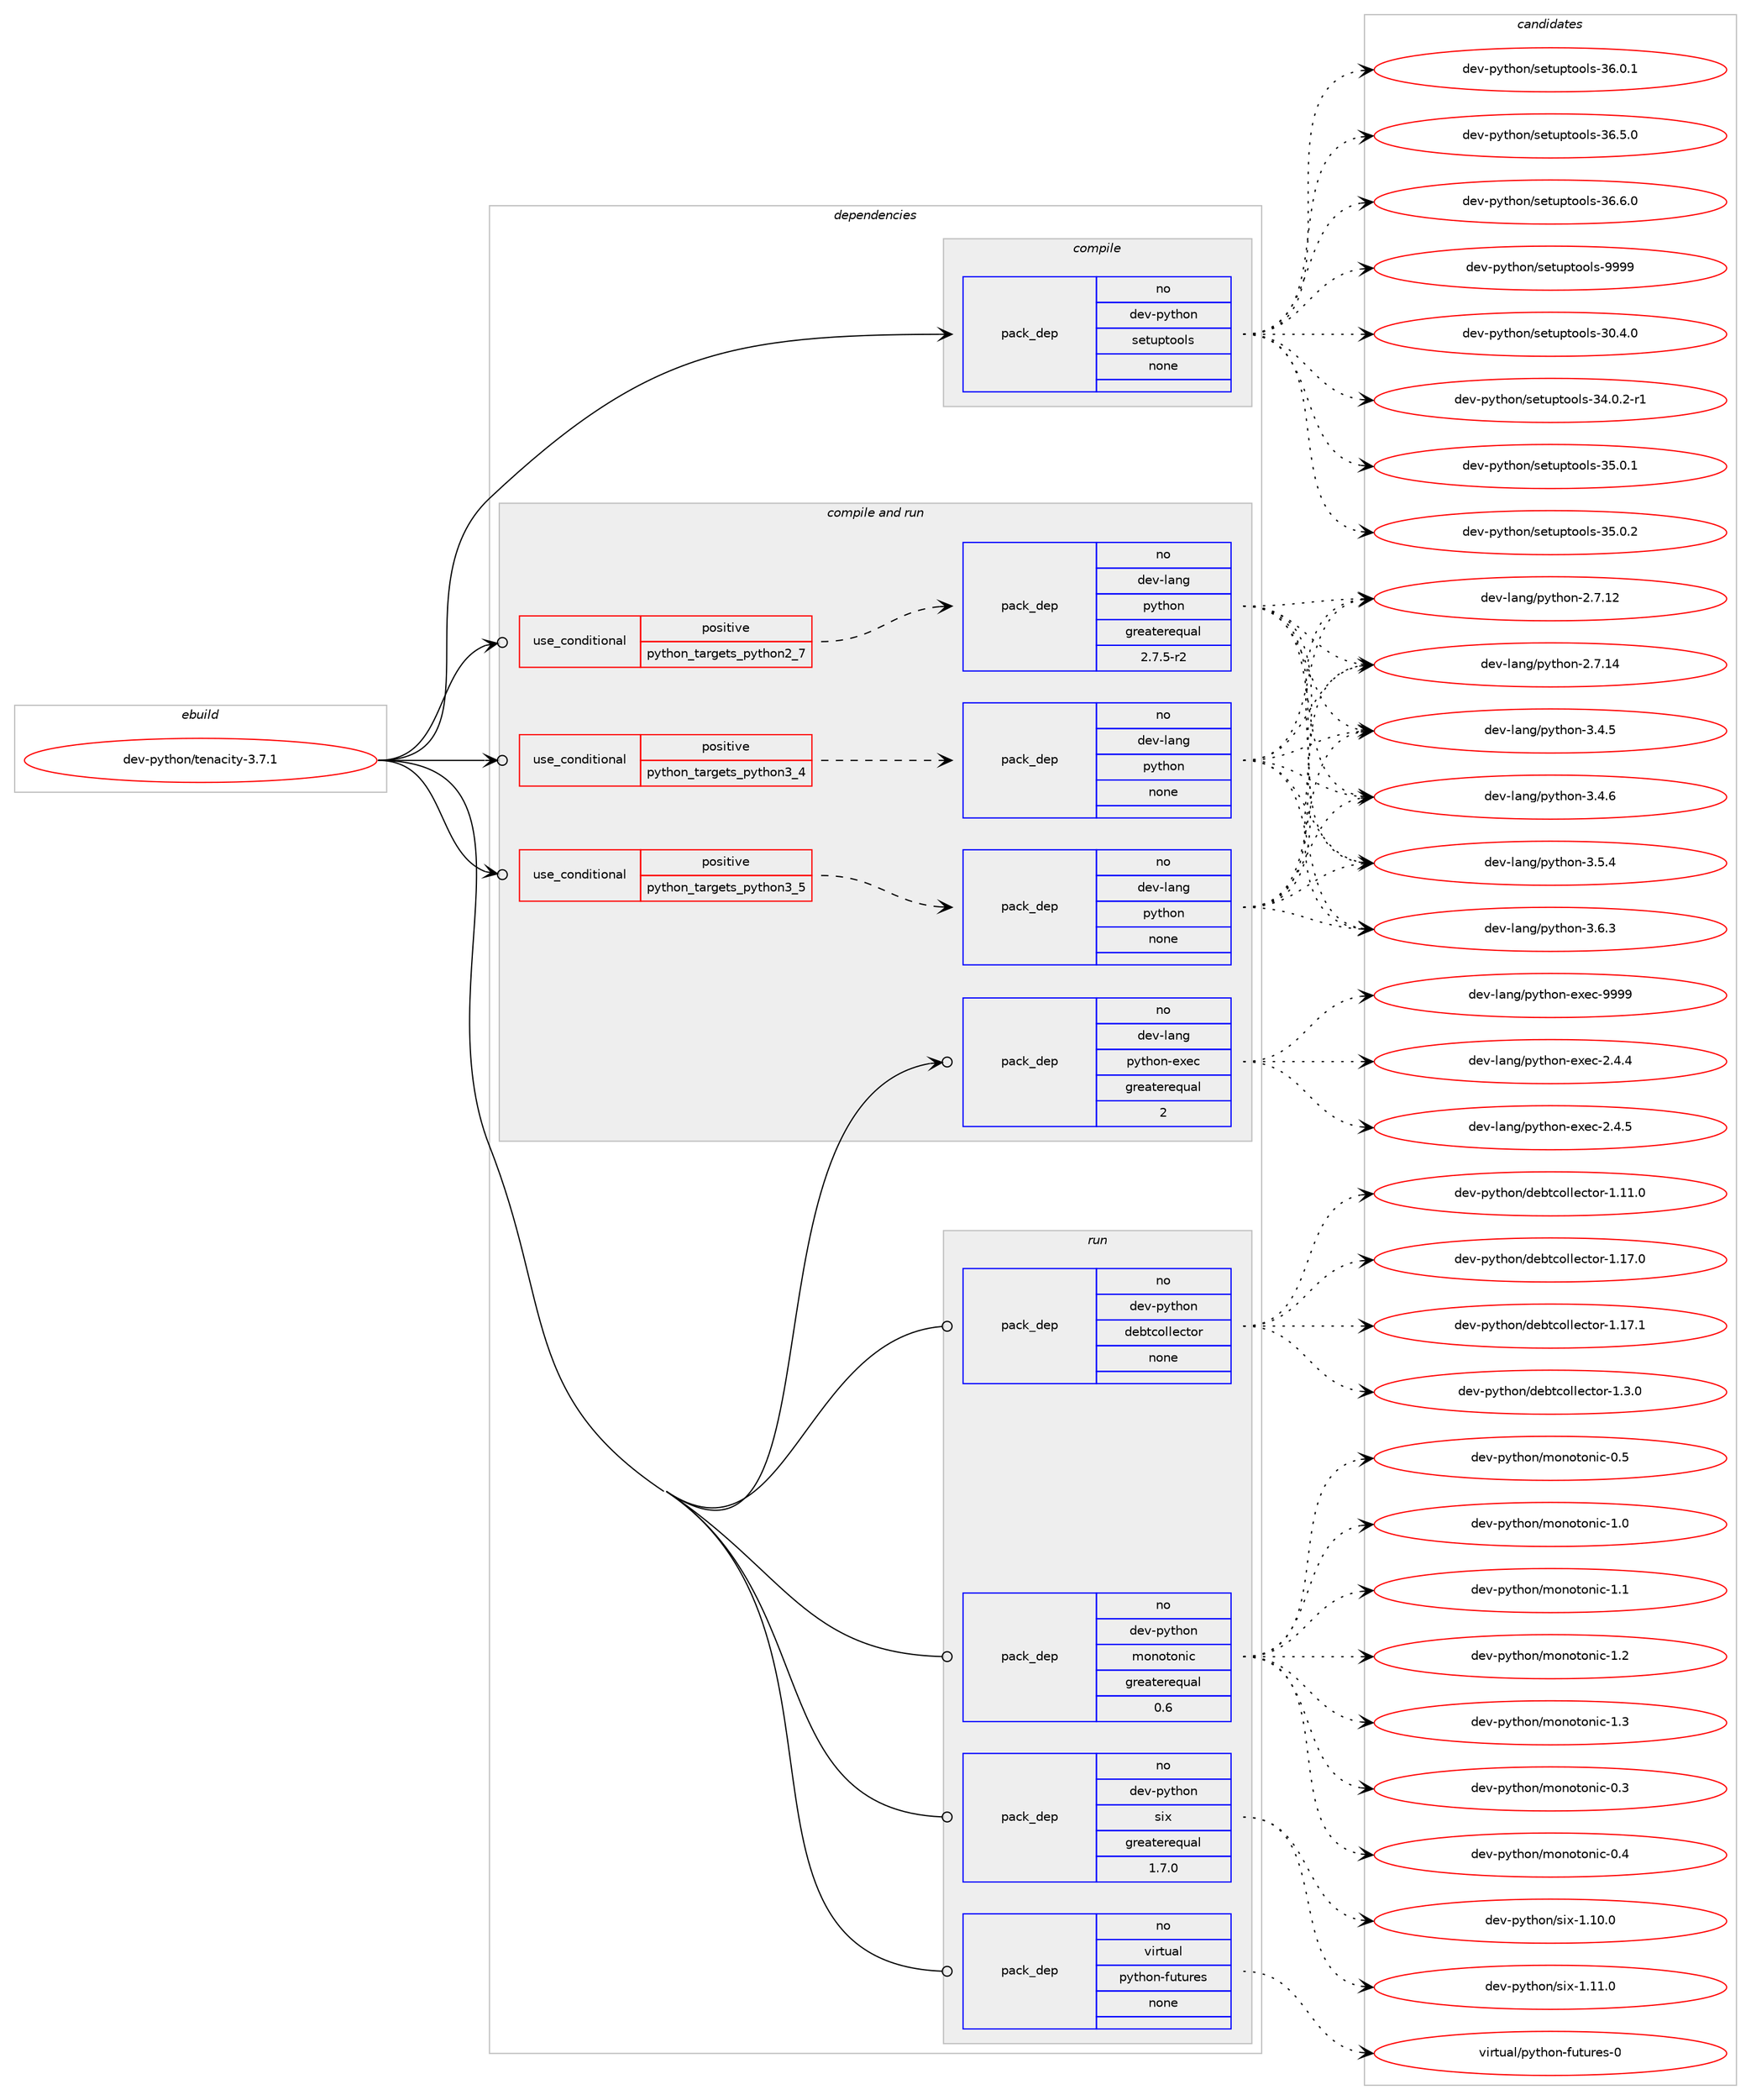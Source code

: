 digraph prolog {

# *************
# Graph options
# *************

newrank=true;
concentrate=true;
compound=true;
graph [rankdir=LR,fontname=Helvetica,fontsize=10,ranksep=1.5];#, ranksep=2.5, nodesep=0.2];
edge  [arrowhead=vee];
node  [fontname=Helvetica,fontsize=10];

# **********
# The ebuild
# **********

subgraph cluster_leftcol {
color=gray;
rank=same;
label=<<i>ebuild</i>>;
id [label="dev-python/tenacity-3.7.1", color=red, width=4, href="../dev-python/tenacity-3.7.1.svg"];
}

# ****************
# The dependencies
# ****************

subgraph cluster_midcol {
color=gray;
label=<<i>dependencies</i>>;
subgraph cluster_compile {
fillcolor="#eeeeee";
style=filled;
label=<<i>compile</i>>;
subgraph pack143624 {
dependency190218 [label=<<TABLE BORDER="0" CELLBORDER="1" CELLSPACING="0" CELLPADDING="4" WIDTH="220"><TR><TD ROWSPAN="6" CELLPADDING="30">pack_dep</TD></TR><TR><TD WIDTH="110">no</TD></TR><TR><TD>dev-python</TD></TR><TR><TD>setuptools</TD></TR><TR><TD>none</TD></TR><TR><TD></TD></TR></TABLE>>, shape=none, color=blue];
}
id:e -> dependency190218:w [weight=20,style="solid",arrowhead="vee"];
}
subgraph cluster_compileandrun {
fillcolor="#eeeeee";
style=filled;
label=<<i>compile and run</i>>;
subgraph cond42638 {
dependency190219 [label=<<TABLE BORDER="0" CELLBORDER="1" CELLSPACING="0" CELLPADDING="4"><TR><TD ROWSPAN="3" CELLPADDING="10">use_conditional</TD></TR><TR><TD>positive</TD></TR><TR><TD>python_targets_python2_7</TD></TR></TABLE>>, shape=none, color=red];
subgraph pack143625 {
dependency190220 [label=<<TABLE BORDER="0" CELLBORDER="1" CELLSPACING="0" CELLPADDING="4" WIDTH="220"><TR><TD ROWSPAN="6" CELLPADDING="30">pack_dep</TD></TR><TR><TD WIDTH="110">no</TD></TR><TR><TD>dev-lang</TD></TR><TR><TD>python</TD></TR><TR><TD>greaterequal</TD></TR><TR><TD>2.7.5-r2</TD></TR></TABLE>>, shape=none, color=blue];
}
dependency190219:e -> dependency190220:w [weight=20,style="dashed",arrowhead="vee"];
}
id:e -> dependency190219:w [weight=20,style="solid",arrowhead="odotvee"];
subgraph cond42639 {
dependency190221 [label=<<TABLE BORDER="0" CELLBORDER="1" CELLSPACING="0" CELLPADDING="4"><TR><TD ROWSPAN="3" CELLPADDING="10">use_conditional</TD></TR><TR><TD>positive</TD></TR><TR><TD>python_targets_python3_4</TD></TR></TABLE>>, shape=none, color=red];
subgraph pack143626 {
dependency190222 [label=<<TABLE BORDER="0" CELLBORDER="1" CELLSPACING="0" CELLPADDING="4" WIDTH="220"><TR><TD ROWSPAN="6" CELLPADDING="30">pack_dep</TD></TR><TR><TD WIDTH="110">no</TD></TR><TR><TD>dev-lang</TD></TR><TR><TD>python</TD></TR><TR><TD>none</TD></TR><TR><TD></TD></TR></TABLE>>, shape=none, color=blue];
}
dependency190221:e -> dependency190222:w [weight=20,style="dashed",arrowhead="vee"];
}
id:e -> dependency190221:w [weight=20,style="solid",arrowhead="odotvee"];
subgraph cond42640 {
dependency190223 [label=<<TABLE BORDER="0" CELLBORDER="1" CELLSPACING="0" CELLPADDING="4"><TR><TD ROWSPAN="3" CELLPADDING="10">use_conditional</TD></TR><TR><TD>positive</TD></TR><TR><TD>python_targets_python3_5</TD></TR></TABLE>>, shape=none, color=red];
subgraph pack143627 {
dependency190224 [label=<<TABLE BORDER="0" CELLBORDER="1" CELLSPACING="0" CELLPADDING="4" WIDTH="220"><TR><TD ROWSPAN="6" CELLPADDING="30">pack_dep</TD></TR><TR><TD WIDTH="110">no</TD></TR><TR><TD>dev-lang</TD></TR><TR><TD>python</TD></TR><TR><TD>none</TD></TR><TR><TD></TD></TR></TABLE>>, shape=none, color=blue];
}
dependency190223:e -> dependency190224:w [weight=20,style="dashed",arrowhead="vee"];
}
id:e -> dependency190223:w [weight=20,style="solid",arrowhead="odotvee"];
subgraph pack143628 {
dependency190225 [label=<<TABLE BORDER="0" CELLBORDER="1" CELLSPACING="0" CELLPADDING="4" WIDTH="220"><TR><TD ROWSPAN="6" CELLPADDING="30">pack_dep</TD></TR><TR><TD WIDTH="110">no</TD></TR><TR><TD>dev-lang</TD></TR><TR><TD>python-exec</TD></TR><TR><TD>greaterequal</TD></TR><TR><TD>2</TD></TR></TABLE>>, shape=none, color=blue];
}
id:e -> dependency190225:w [weight=20,style="solid",arrowhead="odotvee"];
}
subgraph cluster_run {
fillcolor="#eeeeee";
style=filled;
label=<<i>run</i>>;
subgraph pack143629 {
dependency190226 [label=<<TABLE BORDER="0" CELLBORDER="1" CELLSPACING="0" CELLPADDING="4" WIDTH="220"><TR><TD ROWSPAN="6" CELLPADDING="30">pack_dep</TD></TR><TR><TD WIDTH="110">no</TD></TR><TR><TD>dev-python</TD></TR><TR><TD>debtcollector</TD></TR><TR><TD>none</TD></TR><TR><TD></TD></TR></TABLE>>, shape=none, color=blue];
}
id:e -> dependency190226:w [weight=20,style="solid",arrowhead="odot"];
subgraph pack143630 {
dependency190227 [label=<<TABLE BORDER="0" CELLBORDER="1" CELLSPACING="0" CELLPADDING="4" WIDTH="220"><TR><TD ROWSPAN="6" CELLPADDING="30">pack_dep</TD></TR><TR><TD WIDTH="110">no</TD></TR><TR><TD>dev-python</TD></TR><TR><TD>monotonic</TD></TR><TR><TD>greaterequal</TD></TR><TR><TD>0.6</TD></TR></TABLE>>, shape=none, color=blue];
}
id:e -> dependency190227:w [weight=20,style="solid",arrowhead="odot"];
subgraph pack143631 {
dependency190228 [label=<<TABLE BORDER="0" CELLBORDER="1" CELLSPACING="0" CELLPADDING="4" WIDTH="220"><TR><TD ROWSPAN="6" CELLPADDING="30">pack_dep</TD></TR><TR><TD WIDTH="110">no</TD></TR><TR><TD>dev-python</TD></TR><TR><TD>six</TD></TR><TR><TD>greaterequal</TD></TR><TR><TD>1.7.0</TD></TR></TABLE>>, shape=none, color=blue];
}
id:e -> dependency190228:w [weight=20,style="solid",arrowhead="odot"];
subgraph pack143632 {
dependency190229 [label=<<TABLE BORDER="0" CELLBORDER="1" CELLSPACING="0" CELLPADDING="4" WIDTH="220"><TR><TD ROWSPAN="6" CELLPADDING="30">pack_dep</TD></TR><TR><TD WIDTH="110">no</TD></TR><TR><TD>virtual</TD></TR><TR><TD>python-futures</TD></TR><TR><TD>none</TD></TR><TR><TD></TD></TR></TABLE>>, shape=none, color=blue];
}
id:e -> dependency190229:w [weight=20,style="solid",arrowhead="odot"];
}
}

# **************
# The candidates
# **************

subgraph cluster_choices {
rank=same;
color=gray;
label=<<i>candidates</i>>;

subgraph choice143624 {
color=black;
nodesep=1;
choice100101118451121211161041111104711510111611711211611111110811545514846524648 [label="dev-python/setuptools-30.4.0", color=red, width=4,href="../dev-python/setuptools-30.4.0.svg"];
choice1001011184511212111610411111047115101116117112116111111108115455152464846504511449 [label="dev-python/setuptools-34.0.2-r1", color=red, width=4,href="../dev-python/setuptools-34.0.2-r1.svg"];
choice100101118451121211161041111104711510111611711211611111110811545515346484649 [label="dev-python/setuptools-35.0.1", color=red, width=4,href="../dev-python/setuptools-35.0.1.svg"];
choice100101118451121211161041111104711510111611711211611111110811545515346484650 [label="dev-python/setuptools-35.0.2", color=red, width=4,href="../dev-python/setuptools-35.0.2.svg"];
choice100101118451121211161041111104711510111611711211611111110811545515446484649 [label="dev-python/setuptools-36.0.1", color=red, width=4,href="../dev-python/setuptools-36.0.1.svg"];
choice100101118451121211161041111104711510111611711211611111110811545515446534648 [label="dev-python/setuptools-36.5.0", color=red, width=4,href="../dev-python/setuptools-36.5.0.svg"];
choice100101118451121211161041111104711510111611711211611111110811545515446544648 [label="dev-python/setuptools-36.6.0", color=red, width=4,href="../dev-python/setuptools-36.6.0.svg"];
choice10010111845112121116104111110471151011161171121161111111081154557575757 [label="dev-python/setuptools-9999", color=red, width=4,href="../dev-python/setuptools-9999.svg"];
dependency190218:e -> choice100101118451121211161041111104711510111611711211611111110811545514846524648:w [style=dotted,weight="100"];
dependency190218:e -> choice1001011184511212111610411111047115101116117112116111111108115455152464846504511449:w [style=dotted,weight="100"];
dependency190218:e -> choice100101118451121211161041111104711510111611711211611111110811545515346484649:w [style=dotted,weight="100"];
dependency190218:e -> choice100101118451121211161041111104711510111611711211611111110811545515346484650:w [style=dotted,weight="100"];
dependency190218:e -> choice100101118451121211161041111104711510111611711211611111110811545515446484649:w [style=dotted,weight="100"];
dependency190218:e -> choice100101118451121211161041111104711510111611711211611111110811545515446534648:w [style=dotted,weight="100"];
dependency190218:e -> choice100101118451121211161041111104711510111611711211611111110811545515446544648:w [style=dotted,weight="100"];
dependency190218:e -> choice10010111845112121116104111110471151011161171121161111111081154557575757:w [style=dotted,weight="100"];
}
subgraph choice143625 {
color=black;
nodesep=1;
choice10010111845108971101034711212111610411111045504655464950 [label="dev-lang/python-2.7.12", color=red, width=4,href="../dev-lang/python-2.7.12.svg"];
choice10010111845108971101034711212111610411111045504655464952 [label="dev-lang/python-2.7.14", color=red, width=4,href="../dev-lang/python-2.7.14.svg"];
choice100101118451089711010347112121116104111110455146524653 [label="dev-lang/python-3.4.5", color=red, width=4,href="../dev-lang/python-3.4.5.svg"];
choice100101118451089711010347112121116104111110455146524654 [label="dev-lang/python-3.4.6", color=red, width=4,href="../dev-lang/python-3.4.6.svg"];
choice100101118451089711010347112121116104111110455146534652 [label="dev-lang/python-3.5.4", color=red, width=4,href="../dev-lang/python-3.5.4.svg"];
choice100101118451089711010347112121116104111110455146544651 [label="dev-lang/python-3.6.3", color=red, width=4,href="../dev-lang/python-3.6.3.svg"];
dependency190220:e -> choice10010111845108971101034711212111610411111045504655464950:w [style=dotted,weight="100"];
dependency190220:e -> choice10010111845108971101034711212111610411111045504655464952:w [style=dotted,weight="100"];
dependency190220:e -> choice100101118451089711010347112121116104111110455146524653:w [style=dotted,weight="100"];
dependency190220:e -> choice100101118451089711010347112121116104111110455146524654:w [style=dotted,weight="100"];
dependency190220:e -> choice100101118451089711010347112121116104111110455146534652:w [style=dotted,weight="100"];
dependency190220:e -> choice100101118451089711010347112121116104111110455146544651:w [style=dotted,weight="100"];
}
subgraph choice143626 {
color=black;
nodesep=1;
choice10010111845108971101034711212111610411111045504655464950 [label="dev-lang/python-2.7.12", color=red, width=4,href="../dev-lang/python-2.7.12.svg"];
choice10010111845108971101034711212111610411111045504655464952 [label="dev-lang/python-2.7.14", color=red, width=4,href="../dev-lang/python-2.7.14.svg"];
choice100101118451089711010347112121116104111110455146524653 [label="dev-lang/python-3.4.5", color=red, width=4,href="../dev-lang/python-3.4.5.svg"];
choice100101118451089711010347112121116104111110455146524654 [label="dev-lang/python-3.4.6", color=red, width=4,href="../dev-lang/python-3.4.6.svg"];
choice100101118451089711010347112121116104111110455146534652 [label="dev-lang/python-3.5.4", color=red, width=4,href="../dev-lang/python-3.5.4.svg"];
choice100101118451089711010347112121116104111110455146544651 [label="dev-lang/python-3.6.3", color=red, width=4,href="../dev-lang/python-3.6.3.svg"];
dependency190222:e -> choice10010111845108971101034711212111610411111045504655464950:w [style=dotted,weight="100"];
dependency190222:e -> choice10010111845108971101034711212111610411111045504655464952:w [style=dotted,weight="100"];
dependency190222:e -> choice100101118451089711010347112121116104111110455146524653:w [style=dotted,weight="100"];
dependency190222:e -> choice100101118451089711010347112121116104111110455146524654:w [style=dotted,weight="100"];
dependency190222:e -> choice100101118451089711010347112121116104111110455146534652:w [style=dotted,weight="100"];
dependency190222:e -> choice100101118451089711010347112121116104111110455146544651:w [style=dotted,weight="100"];
}
subgraph choice143627 {
color=black;
nodesep=1;
choice10010111845108971101034711212111610411111045504655464950 [label="dev-lang/python-2.7.12", color=red, width=4,href="../dev-lang/python-2.7.12.svg"];
choice10010111845108971101034711212111610411111045504655464952 [label="dev-lang/python-2.7.14", color=red, width=4,href="../dev-lang/python-2.7.14.svg"];
choice100101118451089711010347112121116104111110455146524653 [label="dev-lang/python-3.4.5", color=red, width=4,href="../dev-lang/python-3.4.5.svg"];
choice100101118451089711010347112121116104111110455146524654 [label="dev-lang/python-3.4.6", color=red, width=4,href="../dev-lang/python-3.4.6.svg"];
choice100101118451089711010347112121116104111110455146534652 [label="dev-lang/python-3.5.4", color=red, width=4,href="../dev-lang/python-3.5.4.svg"];
choice100101118451089711010347112121116104111110455146544651 [label="dev-lang/python-3.6.3", color=red, width=4,href="../dev-lang/python-3.6.3.svg"];
dependency190224:e -> choice10010111845108971101034711212111610411111045504655464950:w [style=dotted,weight="100"];
dependency190224:e -> choice10010111845108971101034711212111610411111045504655464952:w [style=dotted,weight="100"];
dependency190224:e -> choice100101118451089711010347112121116104111110455146524653:w [style=dotted,weight="100"];
dependency190224:e -> choice100101118451089711010347112121116104111110455146524654:w [style=dotted,weight="100"];
dependency190224:e -> choice100101118451089711010347112121116104111110455146534652:w [style=dotted,weight="100"];
dependency190224:e -> choice100101118451089711010347112121116104111110455146544651:w [style=dotted,weight="100"];
}
subgraph choice143628 {
color=black;
nodesep=1;
choice1001011184510897110103471121211161041111104510112010199455046524652 [label="dev-lang/python-exec-2.4.4", color=red, width=4,href="../dev-lang/python-exec-2.4.4.svg"];
choice1001011184510897110103471121211161041111104510112010199455046524653 [label="dev-lang/python-exec-2.4.5", color=red, width=4,href="../dev-lang/python-exec-2.4.5.svg"];
choice10010111845108971101034711212111610411111045101120101994557575757 [label="dev-lang/python-exec-9999", color=red, width=4,href="../dev-lang/python-exec-9999.svg"];
dependency190225:e -> choice1001011184510897110103471121211161041111104510112010199455046524652:w [style=dotted,weight="100"];
dependency190225:e -> choice1001011184510897110103471121211161041111104510112010199455046524653:w [style=dotted,weight="100"];
dependency190225:e -> choice10010111845108971101034711212111610411111045101120101994557575757:w [style=dotted,weight="100"];
}
subgraph choice143629 {
color=black;
nodesep=1;
choice100101118451121211161041111104710010198116991111081081019911611111445494649494648 [label="dev-python/debtcollector-1.11.0", color=red, width=4,href="../dev-python/debtcollector-1.11.0.svg"];
choice100101118451121211161041111104710010198116991111081081019911611111445494649554648 [label="dev-python/debtcollector-1.17.0", color=red, width=4,href="../dev-python/debtcollector-1.17.0.svg"];
choice100101118451121211161041111104710010198116991111081081019911611111445494649554649 [label="dev-python/debtcollector-1.17.1", color=red, width=4,href="../dev-python/debtcollector-1.17.1.svg"];
choice1001011184511212111610411111047100101981169911110810810199116111114454946514648 [label="dev-python/debtcollector-1.3.0", color=red, width=4,href="../dev-python/debtcollector-1.3.0.svg"];
dependency190226:e -> choice100101118451121211161041111104710010198116991111081081019911611111445494649494648:w [style=dotted,weight="100"];
dependency190226:e -> choice100101118451121211161041111104710010198116991111081081019911611111445494649554648:w [style=dotted,weight="100"];
dependency190226:e -> choice100101118451121211161041111104710010198116991111081081019911611111445494649554649:w [style=dotted,weight="100"];
dependency190226:e -> choice1001011184511212111610411111047100101981169911110810810199116111114454946514648:w [style=dotted,weight="100"];
}
subgraph choice143630 {
color=black;
nodesep=1;
choice10010111845112121116104111110471091111101111161111101059945484651 [label="dev-python/monotonic-0.3", color=red, width=4,href="../dev-python/monotonic-0.3.svg"];
choice10010111845112121116104111110471091111101111161111101059945484652 [label="dev-python/monotonic-0.4", color=red, width=4,href="../dev-python/monotonic-0.4.svg"];
choice10010111845112121116104111110471091111101111161111101059945484653 [label="dev-python/monotonic-0.5", color=red, width=4,href="../dev-python/monotonic-0.5.svg"];
choice10010111845112121116104111110471091111101111161111101059945494648 [label="dev-python/monotonic-1.0", color=red, width=4,href="../dev-python/monotonic-1.0.svg"];
choice10010111845112121116104111110471091111101111161111101059945494649 [label="dev-python/monotonic-1.1", color=red, width=4,href="../dev-python/monotonic-1.1.svg"];
choice10010111845112121116104111110471091111101111161111101059945494650 [label="dev-python/monotonic-1.2", color=red, width=4,href="../dev-python/monotonic-1.2.svg"];
choice10010111845112121116104111110471091111101111161111101059945494651 [label="dev-python/monotonic-1.3", color=red, width=4,href="../dev-python/monotonic-1.3.svg"];
dependency190227:e -> choice10010111845112121116104111110471091111101111161111101059945484651:w [style=dotted,weight="100"];
dependency190227:e -> choice10010111845112121116104111110471091111101111161111101059945484652:w [style=dotted,weight="100"];
dependency190227:e -> choice10010111845112121116104111110471091111101111161111101059945484653:w [style=dotted,weight="100"];
dependency190227:e -> choice10010111845112121116104111110471091111101111161111101059945494648:w [style=dotted,weight="100"];
dependency190227:e -> choice10010111845112121116104111110471091111101111161111101059945494649:w [style=dotted,weight="100"];
dependency190227:e -> choice10010111845112121116104111110471091111101111161111101059945494650:w [style=dotted,weight="100"];
dependency190227:e -> choice10010111845112121116104111110471091111101111161111101059945494651:w [style=dotted,weight="100"];
}
subgraph choice143631 {
color=black;
nodesep=1;
choice100101118451121211161041111104711510512045494649484648 [label="dev-python/six-1.10.0", color=red, width=4,href="../dev-python/six-1.10.0.svg"];
choice100101118451121211161041111104711510512045494649494648 [label="dev-python/six-1.11.0", color=red, width=4,href="../dev-python/six-1.11.0.svg"];
dependency190228:e -> choice100101118451121211161041111104711510512045494649484648:w [style=dotted,weight="100"];
dependency190228:e -> choice100101118451121211161041111104711510512045494649494648:w [style=dotted,weight="100"];
}
subgraph choice143632 {
color=black;
nodesep=1;
choice1181051141161179710847112121116104111110451021171161171141011154548 [label="virtual/python-futures-0", color=red, width=4,href="../virtual/python-futures-0.svg"];
dependency190229:e -> choice1181051141161179710847112121116104111110451021171161171141011154548:w [style=dotted,weight="100"];
}
}

}
